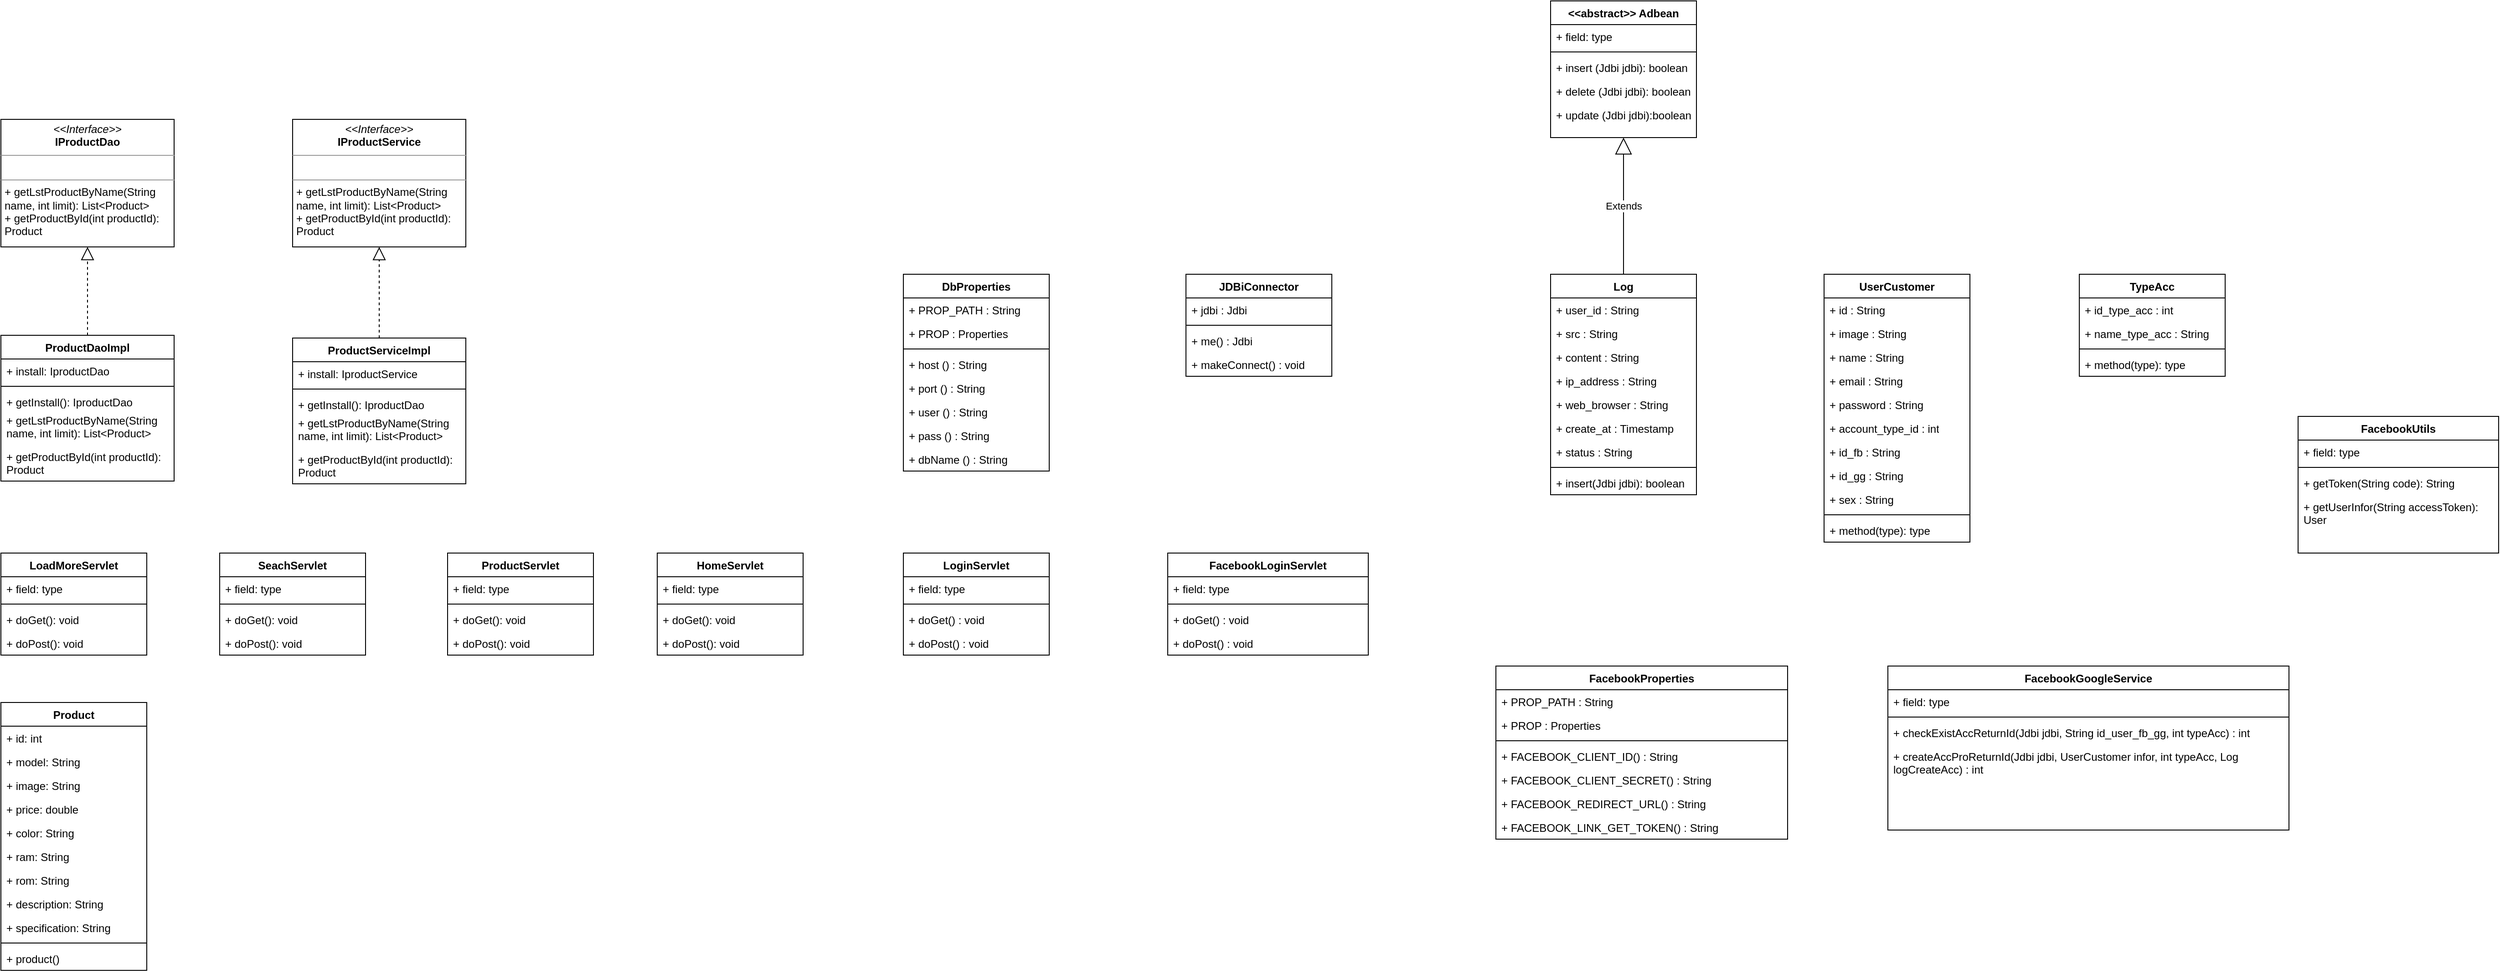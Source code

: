 <mxfile version="21.2.3" type="google">
  <diagram name="Class Diagram" id="hwH6JZRO70vhgYAuuCqY">
    <mxGraphModel grid="1" page="1" gridSize="10" guides="1" tooltips="1" connect="1" arrows="1" fold="1" pageScale="1" pageWidth="1169" pageHeight="1654" math="0" shadow="0">
      <root>
        <mxCell id="0" />
        <mxCell id="1" parent="0" />
        <mxCell id="odYZh5K9KS2qPlNfruyb-5" value="FacebookLoginServlet" style="swimlane;fontStyle=1;align=center;verticalAlign=top;childLayout=stackLayout;horizontal=1;startSize=26;horizontalStack=0;resizeParent=1;resizeParentMax=0;resizeLast=0;collapsible=1;marginBottom=0;whiteSpace=wrap;html=1;" vertex="1" parent="1">
          <mxGeometry x="-520" y="-684" width="220" height="112" as="geometry" />
        </mxCell>
        <mxCell id="odYZh5K9KS2qPlNfruyb-6" value="+ field: type" style="text;strokeColor=none;fillColor=none;align=left;verticalAlign=top;spacingLeft=4;spacingRight=4;overflow=hidden;rotatable=0;points=[[0,0.5],[1,0.5]];portConstraint=eastwest;whiteSpace=wrap;html=1;" vertex="1" parent="odYZh5K9KS2qPlNfruyb-5">
          <mxGeometry y="26" width="220" height="26" as="geometry" />
        </mxCell>
        <mxCell id="odYZh5K9KS2qPlNfruyb-7" value="" style="line;strokeWidth=1;fillColor=none;align=left;verticalAlign=middle;spacingTop=-1;spacingLeft=3;spacingRight=3;rotatable=0;labelPosition=right;points=[];portConstraint=eastwest;strokeColor=inherit;" vertex="1" parent="odYZh5K9KS2qPlNfruyb-5">
          <mxGeometry y="52" width="220" height="8" as="geometry" />
        </mxCell>
        <mxCell id="odYZh5K9KS2qPlNfruyb-8" value="+ doGet() : void" style="text;strokeColor=none;fillColor=none;align=left;verticalAlign=top;spacingLeft=4;spacingRight=4;overflow=hidden;rotatable=0;points=[[0,0.5],[1,0.5]];portConstraint=eastwest;whiteSpace=wrap;html=1;" vertex="1" parent="odYZh5K9KS2qPlNfruyb-5">
          <mxGeometry y="60" width="220" height="26" as="geometry" />
        </mxCell>
        <mxCell id="Phlflb-rumnO52VH1YWG-9" value="+ doPost() : void" style="text;strokeColor=none;fillColor=none;align=left;verticalAlign=top;spacingLeft=4;spacingRight=4;overflow=hidden;rotatable=0;points=[[0,0.5],[1,0.5]];portConstraint=eastwest;whiteSpace=wrap;html=1;" vertex="1" parent="odYZh5K9KS2qPlNfruyb-5">
          <mxGeometry y="86" width="220" height="26" as="geometry" />
        </mxCell>
        <mxCell id="odYZh5K9KS2qPlNfruyb-9" value="HomeServlet" style="swimlane;fontStyle=1;align=center;verticalAlign=top;childLayout=stackLayout;horizontal=1;startSize=26;horizontalStack=0;resizeParent=1;resizeParentMax=0;resizeLast=0;collapsible=1;marginBottom=0;whiteSpace=wrap;html=1;" vertex="1" parent="1">
          <mxGeometry x="-1080" y="-684" width="160" height="112" as="geometry" />
        </mxCell>
        <mxCell id="odYZh5K9KS2qPlNfruyb-10" value="+ field: type" style="text;strokeColor=none;fillColor=none;align=left;verticalAlign=top;spacingLeft=4;spacingRight=4;overflow=hidden;rotatable=0;points=[[0,0.5],[1,0.5]];portConstraint=eastwest;whiteSpace=wrap;html=1;" vertex="1" parent="odYZh5K9KS2qPlNfruyb-9">
          <mxGeometry y="26" width="160" height="26" as="geometry" />
        </mxCell>
        <mxCell id="odYZh5K9KS2qPlNfruyb-11" value="" style="line;strokeWidth=1;fillColor=none;align=left;verticalAlign=middle;spacingTop=-1;spacingLeft=3;spacingRight=3;rotatable=0;labelPosition=right;points=[];portConstraint=eastwest;strokeColor=inherit;" vertex="1" parent="odYZh5K9KS2qPlNfruyb-9">
          <mxGeometry y="52" width="160" height="8" as="geometry" />
        </mxCell>
        <mxCell id="odYZh5K9KS2qPlNfruyb-12" value="+ doGet(): void" style="text;strokeColor=none;fillColor=none;align=left;verticalAlign=top;spacingLeft=4;spacingRight=4;overflow=hidden;rotatable=0;points=[[0,0.5],[1,0.5]];portConstraint=eastwest;whiteSpace=wrap;html=1;" vertex="1" parent="odYZh5K9KS2qPlNfruyb-9">
          <mxGeometry y="60" width="160" height="26" as="geometry" />
        </mxCell>
        <mxCell id="Phlflb-rumnO52VH1YWG-7" value="+ doPost(): void" style="text;strokeColor=none;fillColor=none;align=left;verticalAlign=top;spacingLeft=4;spacingRight=4;overflow=hidden;rotatable=0;points=[[0,0.5],[1,0.5]];portConstraint=eastwest;whiteSpace=wrap;html=1;" vertex="1" parent="odYZh5K9KS2qPlNfruyb-9">
          <mxGeometry y="86" width="160" height="26" as="geometry" />
        </mxCell>
        <mxCell id="odYZh5K9KS2qPlNfruyb-13" value="LoginServlet" style="swimlane;fontStyle=1;align=center;verticalAlign=top;childLayout=stackLayout;horizontal=1;startSize=26;horizontalStack=0;resizeParent=1;resizeParentMax=0;resizeLast=0;collapsible=1;marginBottom=0;whiteSpace=wrap;html=1;" vertex="1" parent="1">
          <mxGeometry x="-810" y="-684" width="160" height="112" as="geometry" />
        </mxCell>
        <mxCell id="odYZh5K9KS2qPlNfruyb-14" value="+ field: type" style="text;strokeColor=none;fillColor=none;align=left;verticalAlign=top;spacingLeft=4;spacingRight=4;overflow=hidden;rotatable=0;points=[[0,0.5],[1,0.5]];portConstraint=eastwest;whiteSpace=wrap;html=1;" vertex="1" parent="odYZh5K9KS2qPlNfruyb-13">
          <mxGeometry y="26" width="160" height="26" as="geometry" />
        </mxCell>
        <mxCell id="odYZh5K9KS2qPlNfruyb-15" value="" style="line;strokeWidth=1;fillColor=none;align=left;verticalAlign=middle;spacingTop=-1;spacingLeft=3;spacingRight=3;rotatable=0;labelPosition=right;points=[];portConstraint=eastwest;strokeColor=inherit;" vertex="1" parent="odYZh5K9KS2qPlNfruyb-13">
          <mxGeometry y="52" width="160" height="8" as="geometry" />
        </mxCell>
        <mxCell id="odYZh5K9KS2qPlNfruyb-16" value="+ doGet() : void" style="text;strokeColor=none;fillColor=none;align=left;verticalAlign=top;spacingLeft=4;spacingRight=4;overflow=hidden;rotatable=0;points=[[0,0.5],[1,0.5]];portConstraint=eastwest;whiteSpace=wrap;html=1;" vertex="1" parent="odYZh5K9KS2qPlNfruyb-13">
          <mxGeometry y="60" width="160" height="26" as="geometry" />
        </mxCell>
        <mxCell id="Phlflb-rumnO52VH1YWG-8" value="+ doPost() : void" style="text;strokeColor=none;fillColor=none;align=left;verticalAlign=top;spacingLeft=4;spacingRight=4;overflow=hidden;rotatable=0;points=[[0,0.5],[1,0.5]];portConstraint=eastwest;whiteSpace=wrap;html=1;" vertex="1" parent="odYZh5K9KS2qPlNfruyb-13">
          <mxGeometry y="86" width="160" height="26" as="geometry" />
        </mxCell>
        <mxCell id="odYZh5K9KS2qPlNfruyb-17" value="DbProperties" style="swimlane;fontStyle=1;align=center;verticalAlign=top;childLayout=stackLayout;horizontal=1;startSize=26;horizontalStack=0;resizeParent=1;resizeParentMax=0;resizeLast=0;collapsible=1;marginBottom=0;whiteSpace=wrap;html=1;" vertex="1" parent="1">
          <mxGeometry x="-810" y="-990" width="160" height="216" as="geometry" />
        </mxCell>
        <mxCell id="odYZh5K9KS2qPlNfruyb-18" value="+ PROP_PATH : String" style="text;strokeColor=none;fillColor=none;align=left;verticalAlign=top;spacingLeft=4;spacingRight=4;overflow=hidden;rotatable=0;points=[[0,0.5],[1,0.5]];portConstraint=eastwest;whiteSpace=wrap;html=1;" vertex="1" parent="odYZh5K9KS2qPlNfruyb-17">
          <mxGeometry y="26" width="160" height="26" as="geometry" />
        </mxCell>
        <mxCell id="Phlflb-rumnO52VH1YWG-2" value="+ PROP : Properties" style="text;strokeColor=none;fillColor=none;align=left;verticalAlign=top;spacingLeft=4;spacingRight=4;overflow=hidden;rotatable=0;points=[[0,0.5],[1,0.5]];portConstraint=eastwest;whiteSpace=wrap;html=1;" vertex="1" parent="odYZh5K9KS2qPlNfruyb-17">
          <mxGeometry y="52" width="160" height="26" as="geometry" />
        </mxCell>
        <mxCell id="odYZh5K9KS2qPlNfruyb-19" value="" style="line;strokeWidth=1;fillColor=none;align=left;verticalAlign=middle;spacingTop=-1;spacingLeft=3;spacingRight=3;rotatable=0;labelPosition=right;points=[];portConstraint=eastwest;strokeColor=inherit;" vertex="1" parent="odYZh5K9KS2qPlNfruyb-17">
          <mxGeometry y="78" width="160" height="8" as="geometry" />
        </mxCell>
        <mxCell id="odYZh5K9KS2qPlNfruyb-20" value="+ host () : String" style="text;strokeColor=none;fillColor=none;align=left;verticalAlign=top;spacingLeft=4;spacingRight=4;overflow=hidden;rotatable=0;points=[[0,0.5],[1,0.5]];portConstraint=eastwest;whiteSpace=wrap;html=1;" vertex="1" parent="odYZh5K9KS2qPlNfruyb-17">
          <mxGeometry y="86" width="160" height="26" as="geometry" />
        </mxCell>
        <mxCell id="Phlflb-rumnO52VH1YWG-3" value="+ port () : String" style="text;strokeColor=none;fillColor=none;align=left;verticalAlign=top;spacingLeft=4;spacingRight=4;overflow=hidden;rotatable=0;points=[[0,0.5],[1,0.5]];portConstraint=eastwest;whiteSpace=wrap;html=1;" vertex="1" parent="odYZh5K9KS2qPlNfruyb-17">
          <mxGeometry y="112" width="160" height="26" as="geometry" />
        </mxCell>
        <mxCell id="Phlflb-rumnO52VH1YWG-4" value="+ user () : String" style="text;strokeColor=none;fillColor=none;align=left;verticalAlign=top;spacingLeft=4;spacingRight=4;overflow=hidden;rotatable=0;points=[[0,0.5],[1,0.5]];portConstraint=eastwest;whiteSpace=wrap;html=1;" vertex="1" parent="odYZh5K9KS2qPlNfruyb-17">
          <mxGeometry y="138" width="160" height="26" as="geometry" />
        </mxCell>
        <mxCell id="Phlflb-rumnO52VH1YWG-5" value="+ pass () : String" style="text;strokeColor=none;fillColor=none;align=left;verticalAlign=top;spacingLeft=4;spacingRight=4;overflow=hidden;rotatable=0;points=[[0,0.5],[1,0.5]];portConstraint=eastwest;whiteSpace=wrap;html=1;" vertex="1" parent="odYZh5K9KS2qPlNfruyb-17">
          <mxGeometry y="164" width="160" height="26" as="geometry" />
        </mxCell>
        <mxCell id="Phlflb-rumnO52VH1YWG-6" value="+ dbName () : String" style="text;strokeColor=none;fillColor=none;align=left;verticalAlign=top;spacingLeft=4;spacingRight=4;overflow=hidden;rotatable=0;points=[[0,0.5],[1,0.5]];portConstraint=eastwest;whiteSpace=wrap;html=1;" vertex="1" parent="odYZh5K9KS2qPlNfruyb-17">
          <mxGeometry y="190" width="160" height="26" as="geometry" />
        </mxCell>
        <mxCell id="odYZh5K9KS2qPlNfruyb-21" value="JDBiConnector" style="swimlane;fontStyle=1;align=center;verticalAlign=top;childLayout=stackLayout;horizontal=1;startSize=26;horizontalStack=0;resizeParent=1;resizeParentMax=0;resizeLast=0;collapsible=1;marginBottom=0;whiteSpace=wrap;html=1;" vertex="1" parent="1">
          <mxGeometry x="-500" y="-990" width="160" height="112" as="geometry" />
        </mxCell>
        <mxCell id="odYZh5K9KS2qPlNfruyb-22" value="+ jdbi : Jdbi" style="text;strokeColor=none;fillColor=none;align=left;verticalAlign=top;spacingLeft=4;spacingRight=4;overflow=hidden;rotatable=0;points=[[0,0.5],[1,0.5]];portConstraint=eastwest;whiteSpace=wrap;html=1;" vertex="1" parent="odYZh5K9KS2qPlNfruyb-21">
          <mxGeometry y="26" width="160" height="26" as="geometry" />
        </mxCell>
        <mxCell id="odYZh5K9KS2qPlNfruyb-23" value="" style="line;strokeWidth=1;fillColor=none;align=left;verticalAlign=middle;spacingTop=-1;spacingLeft=3;spacingRight=3;rotatable=0;labelPosition=right;points=[];portConstraint=eastwest;strokeColor=inherit;" vertex="1" parent="odYZh5K9KS2qPlNfruyb-21">
          <mxGeometry y="52" width="160" height="8" as="geometry" />
        </mxCell>
        <mxCell id="odYZh5K9KS2qPlNfruyb-24" value="+ me() : Jdbi" style="text;strokeColor=none;fillColor=none;align=left;verticalAlign=top;spacingLeft=4;spacingRight=4;overflow=hidden;rotatable=0;points=[[0,0.5],[1,0.5]];portConstraint=eastwest;whiteSpace=wrap;html=1;" vertex="1" parent="odYZh5K9KS2qPlNfruyb-21">
          <mxGeometry y="60" width="160" height="26" as="geometry" />
        </mxCell>
        <mxCell id="Phlflb-rumnO52VH1YWG-1" value="+ makeConnect() : void" style="text;strokeColor=none;fillColor=none;align=left;verticalAlign=top;spacingLeft=4;spacingRight=4;overflow=hidden;rotatable=0;points=[[0,0.5],[1,0.5]];portConstraint=eastwest;whiteSpace=wrap;html=1;" vertex="1" parent="odYZh5K9KS2qPlNfruyb-21">
          <mxGeometry y="86" width="160" height="26" as="geometry" />
        </mxCell>
        <mxCell id="odYZh5K9KS2qPlNfruyb-25" value="&amp;lt;&amp;lt;abstract&amp;gt;&amp;gt; Adbean" style="swimlane;fontStyle=1;align=center;verticalAlign=top;childLayout=stackLayout;horizontal=1;startSize=26;horizontalStack=0;resizeParent=1;resizeParentMax=0;resizeLast=0;collapsible=1;marginBottom=0;whiteSpace=wrap;html=1;" vertex="1" parent="1">
          <mxGeometry x="-100" y="-1290" width="160" height="150" as="geometry" />
        </mxCell>
        <mxCell id="odYZh5K9KS2qPlNfruyb-26" value="+ field: type" style="text;strokeColor=none;fillColor=none;align=left;verticalAlign=top;spacingLeft=4;spacingRight=4;overflow=hidden;rotatable=0;points=[[0,0.5],[1,0.5]];portConstraint=eastwest;whiteSpace=wrap;html=1;" vertex="1" parent="odYZh5K9KS2qPlNfruyb-25">
          <mxGeometry y="26" width="160" height="26" as="geometry" />
        </mxCell>
        <mxCell id="odYZh5K9KS2qPlNfruyb-27" value="" style="line;strokeWidth=1;fillColor=none;align=left;verticalAlign=middle;spacingTop=-1;spacingLeft=3;spacingRight=3;rotatable=0;labelPosition=right;points=[];portConstraint=eastwest;strokeColor=inherit;" vertex="1" parent="odYZh5K9KS2qPlNfruyb-25">
          <mxGeometry y="52" width="160" height="8" as="geometry" />
        </mxCell>
        <mxCell id="odYZh5K9KS2qPlNfruyb-28" value="+ insert (Jdbi jdbi): boolean" style="text;strokeColor=none;fillColor=none;align=left;verticalAlign=top;spacingLeft=4;spacingRight=4;overflow=hidden;rotatable=0;points=[[0,0.5],[1,0.5]];portConstraint=eastwest;whiteSpace=wrap;html=1;" vertex="1" parent="odYZh5K9KS2qPlNfruyb-25">
          <mxGeometry y="60" width="160" height="26" as="geometry" />
        </mxCell>
        <mxCell id="Phlflb-rumnO52VH1YWG-16" value="+ delete (Jdbi jdbi): boolean" style="text;strokeColor=none;fillColor=none;align=left;verticalAlign=top;spacingLeft=4;spacingRight=4;overflow=hidden;rotatable=0;points=[[0,0.5],[1,0.5]];portConstraint=eastwest;whiteSpace=wrap;html=1;" vertex="1" parent="odYZh5K9KS2qPlNfruyb-25">
          <mxGeometry y="86" width="160" height="26" as="geometry" />
        </mxCell>
        <mxCell id="Phlflb-rumnO52VH1YWG-17" value="+ update (Jdbi jdbi):boolean" style="text;strokeColor=none;fillColor=none;align=left;verticalAlign=top;spacingLeft=4;spacingRight=4;overflow=hidden;rotatable=0;points=[[0,0.5],[1,0.5]];portConstraint=eastwest;whiteSpace=wrap;html=1;" vertex="1" parent="odYZh5K9KS2qPlNfruyb-25">
          <mxGeometry y="112" width="160" height="38" as="geometry" />
        </mxCell>
        <mxCell id="odYZh5K9KS2qPlNfruyb-29" value="Log" style="swimlane;fontStyle=1;align=center;verticalAlign=top;childLayout=stackLayout;horizontal=1;startSize=26;horizontalStack=0;resizeParent=1;resizeParentMax=0;resizeLast=0;collapsible=1;marginBottom=0;whiteSpace=wrap;html=1;" vertex="1" parent="1">
          <mxGeometry x="-100" y="-990" width="160" height="242" as="geometry" />
        </mxCell>
        <mxCell id="odYZh5K9KS2qPlNfruyb-30" value="+ user_id : String" style="text;strokeColor=none;fillColor=none;align=left;verticalAlign=top;spacingLeft=4;spacingRight=4;overflow=hidden;rotatable=0;points=[[0,0.5],[1,0.5]];portConstraint=eastwest;whiteSpace=wrap;html=1;" vertex="1" parent="odYZh5K9KS2qPlNfruyb-29">
          <mxGeometry y="26" width="160" height="26" as="geometry" />
        </mxCell>
        <mxCell id="Phlflb-rumnO52VH1YWG-10" value="+ src : String" style="text;strokeColor=none;fillColor=none;align=left;verticalAlign=top;spacingLeft=4;spacingRight=4;overflow=hidden;rotatable=0;points=[[0,0.5],[1,0.5]];portConstraint=eastwest;whiteSpace=wrap;html=1;" vertex="1" parent="odYZh5K9KS2qPlNfruyb-29">
          <mxGeometry y="52" width="160" height="26" as="geometry" />
        </mxCell>
        <mxCell id="Phlflb-rumnO52VH1YWG-11" value="+ content : String" style="text;strokeColor=none;fillColor=none;align=left;verticalAlign=top;spacingLeft=4;spacingRight=4;overflow=hidden;rotatable=0;points=[[0,0.5],[1,0.5]];portConstraint=eastwest;whiteSpace=wrap;html=1;" vertex="1" parent="odYZh5K9KS2qPlNfruyb-29">
          <mxGeometry y="78" width="160" height="26" as="geometry" />
        </mxCell>
        <mxCell id="Phlflb-rumnO52VH1YWG-12" value="+ ip_address : String" style="text;strokeColor=none;fillColor=none;align=left;verticalAlign=top;spacingLeft=4;spacingRight=4;overflow=hidden;rotatable=0;points=[[0,0.5],[1,0.5]];portConstraint=eastwest;whiteSpace=wrap;html=1;" vertex="1" parent="odYZh5K9KS2qPlNfruyb-29">
          <mxGeometry y="104" width="160" height="26" as="geometry" />
        </mxCell>
        <mxCell id="Phlflb-rumnO52VH1YWG-13" value="+ web_browser : String" style="text;strokeColor=none;fillColor=none;align=left;verticalAlign=top;spacingLeft=4;spacingRight=4;overflow=hidden;rotatable=0;points=[[0,0.5],[1,0.5]];portConstraint=eastwest;whiteSpace=wrap;html=1;" vertex="1" parent="odYZh5K9KS2qPlNfruyb-29">
          <mxGeometry y="130" width="160" height="26" as="geometry" />
        </mxCell>
        <mxCell id="Phlflb-rumnO52VH1YWG-14" value="+ create_at : Timestamp" style="text;strokeColor=none;fillColor=none;align=left;verticalAlign=top;spacingLeft=4;spacingRight=4;overflow=hidden;rotatable=0;points=[[0,0.5],[1,0.5]];portConstraint=eastwest;whiteSpace=wrap;html=1;" vertex="1" parent="odYZh5K9KS2qPlNfruyb-29">
          <mxGeometry y="156" width="160" height="26" as="geometry" />
        </mxCell>
        <mxCell id="Phlflb-rumnO52VH1YWG-15" value="+ status : String" style="text;strokeColor=none;fillColor=none;align=left;verticalAlign=top;spacingLeft=4;spacingRight=4;overflow=hidden;rotatable=0;points=[[0,0.5],[1,0.5]];portConstraint=eastwest;whiteSpace=wrap;html=1;" vertex="1" parent="odYZh5K9KS2qPlNfruyb-29">
          <mxGeometry y="182" width="160" height="26" as="geometry" />
        </mxCell>
        <mxCell id="odYZh5K9KS2qPlNfruyb-31" value="" style="line;strokeWidth=1;fillColor=none;align=left;verticalAlign=middle;spacingTop=-1;spacingLeft=3;spacingRight=3;rotatable=0;labelPosition=right;points=[];portConstraint=eastwest;strokeColor=inherit;" vertex="1" parent="odYZh5K9KS2qPlNfruyb-29">
          <mxGeometry y="208" width="160" height="8" as="geometry" />
        </mxCell>
        <mxCell id="odYZh5K9KS2qPlNfruyb-32" value="+ insert(Jdbi jdbi): boolean" style="text;strokeColor=none;fillColor=none;align=left;verticalAlign=top;spacingLeft=4;spacingRight=4;overflow=hidden;rotatable=0;points=[[0,0.5],[1,0.5]];portConstraint=eastwest;whiteSpace=wrap;html=1;" vertex="1" parent="odYZh5K9KS2qPlNfruyb-29">
          <mxGeometry y="216" width="160" height="26" as="geometry" />
        </mxCell>
        <mxCell id="odYZh5K9KS2qPlNfruyb-37" value="TypeAcc" style="swimlane;fontStyle=1;align=center;verticalAlign=top;childLayout=stackLayout;horizontal=1;startSize=26;horizontalStack=0;resizeParent=1;resizeParentMax=0;resizeLast=0;collapsible=1;marginBottom=0;whiteSpace=wrap;html=1;" vertex="1" parent="1">
          <mxGeometry x="480" y="-990" width="160" height="112" as="geometry" />
        </mxCell>
        <mxCell id="odYZh5K9KS2qPlNfruyb-38" value="+ id_type_acc : int" style="text;strokeColor=none;fillColor=none;align=left;verticalAlign=top;spacingLeft=4;spacingRight=4;overflow=hidden;rotatable=0;points=[[0,0.5],[1,0.5]];portConstraint=eastwest;whiteSpace=wrap;html=1;" vertex="1" parent="odYZh5K9KS2qPlNfruyb-37">
          <mxGeometry y="26" width="160" height="26" as="geometry" />
        </mxCell>
        <mxCell id="Phlflb-rumnO52VH1YWG-18" value="+ name_type_acc : String" style="text;strokeColor=none;fillColor=none;align=left;verticalAlign=top;spacingLeft=4;spacingRight=4;overflow=hidden;rotatable=0;points=[[0,0.5],[1,0.5]];portConstraint=eastwest;whiteSpace=wrap;html=1;" vertex="1" parent="odYZh5K9KS2qPlNfruyb-37">
          <mxGeometry y="52" width="160" height="26" as="geometry" />
        </mxCell>
        <mxCell id="odYZh5K9KS2qPlNfruyb-39" value="" style="line;strokeWidth=1;fillColor=none;align=left;verticalAlign=middle;spacingTop=-1;spacingLeft=3;spacingRight=3;rotatable=0;labelPosition=right;points=[];portConstraint=eastwest;strokeColor=inherit;" vertex="1" parent="odYZh5K9KS2qPlNfruyb-37">
          <mxGeometry y="78" width="160" height="8" as="geometry" />
        </mxCell>
        <mxCell id="odYZh5K9KS2qPlNfruyb-40" value="+ method(type): type" style="text;strokeColor=none;fillColor=none;align=left;verticalAlign=top;spacingLeft=4;spacingRight=4;overflow=hidden;rotatable=0;points=[[0,0.5],[1,0.5]];portConstraint=eastwest;whiteSpace=wrap;html=1;" vertex="1" parent="odYZh5K9KS2qPlNfruyb-37">
          <mxGeometry y="86" width="160" height="26" as="geometry" />
        </mxCell>
        <mxCell id="odYZh5K9KS2qPlNfruyb-41" value="UserCustomer" style="swimlane;fontStyle=1;align=center;verticalAlign=top;childLayout=stackLayout;horizontal=1;startSize=26;horizontalStack=0;resizeParent=1;resizeParentMax=0;resizeLast=0;collapsible=1;marginBottom=0;whiteSpace=wrap;html=1;" vertex="1" parent="1">
          <mxGeometry x="200" y="-990" width="160" height="294" as="geometry" />
        </mxCell>
        <mxCell id="odYZh5K9KS2qPlNfruyb-42" value="+ id : String" style="text;strokeColor=none;fillColor=none;align=left;verticalAlign=top;spacingLeft=4;spacingRight=4;overflow=hidden;rotatable=0;points=[[0,0.5],[1,0.5]];portConstraint=eastwest;whiteSpace=wrap;html=1;" vertex="1" parent="odYZh5K9KS2qPlNfruyb-41">
          <mxGeometry y="26" width="160" height="26" as="geometry" />
        </mxCell>
        <mxCell id="Phlflb-rumnO52VH1YWG-19" value="+ image : String" style="text;strokeColor=none;fillColor=none;align=left;verticalAlign=top;spacingLeft=4;spacingRight=4;overflow=hidden;rotatable=0;points=[[0,0.5],[1,0.5]];portConstraint=eastwest;whiteSpace=wrap;html=1;" vertex="1" parent="odYZh5K9KS2qPlNfruyb-41">
          <mxGeometry y="52" width="160" height="26" as="geometry" />
        </mxCell>
        <mxCell id="Phlflb-rumnO52VH1YWG-20" value="+ name : String" style="text;strokeColor=none;fillColor=none;align=left;verticalAlign=top;spacingLeft=4;spacingRight=4;overflow=hidden;rotatable=0;points=[[0,0.5],[1,0.5]];portConstraint=eastwest;whiteSpace=wrap;html=1;" vertex="1" parent="odYZh5K9KS2qPlNfruyb-41">
          <mxGeometry y="78" width="160" height="26" as="geometry" />
        </mxCell>
        <mxCell id="Phlflb-rumnO52VH1YWG-21" value="+ email : String" style="text;strokeColor=none;fillColor=none;align=left;verticalAlign=top;spacingLeft=4;spacingRight=4;overflow=hidden;rotatable=0;points=[[0,0.5],[1,0.5]];portConstraint=eastwest;whiteSpace=wrap;html=1;" vertex="1" parent="odYZh5K9KS2qPlNfruyb-41">
          <mxGeometry y="104" width="160" height="26" as="geometry" />
        </mxCell>
        <mxCell id="Phlflb-rumnO52VH1YWG-22" value="+ password : String" style="text;strokeColor=none;fillColor=none;align=left;verticalAlign=top;spacingLeft=4;spacingRight=4;overflow=hidden;rotatable=0;points=[[0,0.5],[1,0.5]];portConstraint=eastwest;whiteSpace=wrap;html=1;" vertex="1" parent="odYZh5K9KS2qPlNfruyb-41">
          <mxGeometry y="130" width="160" height="26" as="geometry" />
        </mxCell>
        <mxCell id="Phlflb-rumnO52VH1YWG-23" value="+ account_type_id : int" style="text;strokeColor=none;fillColor=none;align=left;verticalAlign=top;spacingLeft=4;spacingRight=4;overflow=hidden;rotatable=0;points=[[0,0.5],[1,0.5]];portConstraint=eastwest;whiteSpace=wrap;html=1;" vertex="1" parent="odYZh5K9KS2qPlNfruyb-41">
          <mxGeometry y="156" width="160" height="26" as="geometry" />
        </mxCell>
        <mxCell id="Phlflb-rumnO52VH1YWG-24" value="+ id_fb : String" style="text;strokeColor=none;fillColor=none;align=left;verticalAlign=top;spacingLeft=4;spacingRight=4;overflow=hidden;rotatable=0;points=[[0,0.5],[1,0.5]];portConstraint=eastwest;whiteSpace=wrap;html=1;" vertex="1" parent="odYZh5K9KS2qPlNfruyb-41">
          <mxGeometry y="182" width="160" height="26" as="geometry" />
        </mxCell>
        <mxCell id="Phlflb-rumnO52VH1YWG-25" value="+ id_gg : String" style="text;strokeColor=none;fillColor=none;align=left;verticalAlign=top;spacingLeft=4;spacingRight=4;overflow=hidden;rotatable=0;points=[[0,0.5],[1,0.5]];portConstraint=eastwest;whiteSpace=wrap;html=1;" vertex="1" parent="odYZh5K9KS2qPlNfruyb-41">
          <mxGeometry y="208" width="160" height="26" as="geometry" />
        </mxCell>
        <mxCell id="Phlflb-rumnO52VH1YWG-26" value="+ sex : String" style="text;strokeColor=none;fillColor=none;align=left;verticalAlign=top;spacingLeft=4;spacingRight=4;overflow=hidden;rotatable=0;points=[[0,0.5],[1,0.5]];portConstraint=eastwest;whiteSpace=wrap;html=1;" vertex="1" parent="odYZh5K9KS2qPlNfruyb-41">
          <mxGeometry y="234" width="160" height="26" as="geometry" />
        </mxCell>
        <mxCell id="odYZh5K9KS2qPlNfruyb-43" value="" style="line;strokeWidth=1;fillColor=none;align=left;verticalAlign=middle;spacingTop=-1;spacingLeft=3;spacingRight=3;rotatable=0;labelPosition=right;points=[];portConstraint=eastwest;strokeColor=inherit;" vertex="1" parent="odYZh5K9KS2qPlNfruyb-41">
          <mxGeometry y="260" width="160" height="8" as="geometry" />
        </mxCell>
        <mxCell id="odYZh5K9KS2qPlNfruyb-44" value="+ method(type): type" style="text;strokeColor=none;fillColor=none;align=left;verticalAlign=top;spacingLeft=4;spacingRight=4;overflow=hidden;rotatable=0;points=[[0,0.5],[1,0.5]];portConstraint=eastwest;whiteSpace=wrap;html=1;" vertex="1" parent="odYZh5K9KS2qPlNfruyb-41">
          <mxGeometry y="268" width="160" height="26" as="geometry" />
        </mxCell>
        <mxCell id="odYZh5K9KS2qPlNfruyb-45" value="FacebookProperties" style="swimlane;fontStyle=1;align=center;verticalAlign=top;childLayout=stackLayout;horizontal=1;startSize=26;horizontalStack=0;resizeParent=1;resizeParentMax=0;resizeLast=0;collapsible=1;marginBottom=0;whiteSpace=wrap;html=1;" vertex="1" parent="1">
          <mxGeometry x="-160" y="-560" width="320" height="190" as="geometry" />
        </mxCell>
        <mxCell id="odYZh5K9KS2qPlNfruyb-46" value="+ PROP_PATH : String" style="text;strokeColor=none;fillColor=none;align=left;verticalAlign=top;spacingLeft=4;spacingRight=4;overflow=hidden;rotatable=0;points=[[0,0.5],[1,0.5]];portConstraint=eastwest;whiteSpace=wrap;html=1;" vertex="1" parent="odYZh5K9KS2qPlNfruyb-45">
          <mxGeometry y="26" width="320" height="26" as="geometry" />
        </mxCell>
        <mxCell id="Phlflb-rumnO52VH1YWG-28" value="+ PROP : Properties" style="text;strokeColor=none;fillColor=none;align=left;verticalAlign=top;spacingLeft=4;spacingRight=4;overflow=hidden;rotatable=0;points=[[0,0.5],[1,0.5]];portConstraint=eastwest;whiteSpace=wrap;html=1;" vertex="1" parent="odYZh5K9KS2qPlNfruyb-45">
          <mxGeometry y="52" width="320" height="26" as="geometry" />
        </mxCell>
        <mxCell id="odYZh5K9KS2qPlNfruyb-47" value="" style="line;strokeWidth=1;fillColor=none;align=left;verticalAlign=middle;spacingTop=-1;spacingLeft=3;spacingRight=3;rotatable=0;labelPosition=right;points=[];portConstraint=eastwest;strokeColor=inherit;" vertex="1" parent="odYZh5K9KS2qPlNfruyb-45">
          <mxGeometry y="78" width="320" height="8" as="geometry" />
        </mxCell>
        <mxCell id="odYZh5K9KS2qPlNfruyb-48" value="+ FACEBOOK_CLIENT_ID() : String" style="text;strokeColor=none;fillColor=none;align=left;verticalAlign=top;spacingLeft=4;spacingRight=4;overflow=hidden;rotatable=0;points=[[0,0.5],[1,0.5]];portConstraint=eastwest;whiteSpace=wrap;html=1;" vertex="1" parent="odYZh5K9KS2qPlNfruyb-45">
          <mxGeometry y="86" width="320" height="26" as="geometry" />
        </mxCell>
        <mxCell id="Phlflb-rumnO52VH1YWG-29" value="+ FACEBOOK_CLIENT_SECRET() : String" style="text;strokeColor=none;fillColor=none;align=left;verticalAlign=top;spacingLeft=4;spacingRight=4;overflow=hidden;rotatable=0;points=[[0,0.5],[1,0.5]];portConstraint=eastwest;whiteSpace=wrap;html=1;" vertex="1" parent="odYZh5K9KS2qPlNfruyb-45">
          <mxGeometry y="112" width="320" height="26" as="geometry" />
        </mxCell>
        <mxCell id="Phlflb-rumnO52VH1YWG-30" value="+ FACEBOOK_REDIRECT_URL() : String" style="text;strokeColor=none;fillColor=none;align=left;verticalAlign=top;spacingLeft=4;spacingRight=4;overflow=hidden;rotatable=0;points=[[0,0.5],[1,0.5]];portConstraint=eastwest;whiteSpace=wrap;html=1;" vertex="1" parent="odYZh5K9KS2qPlNfruyb-45">
          <mxGeometry y="138" width="320" height="26" as="geometry" />
        </mxCell>
        <mxCell id="Phlflb-rumnO52VH1YWG-31" value="+ FACEBOOK_LINK_GET_TOKEN() : String" style="text;strokeColor=none;fillColor=none;align=left;verticalAlign=top;spacingLeft=4;spacingRight=4;overflow=hidden;rotatable=0;points=[[0,0.5],[1,0.5]];portConstraint=eastwest;whiteSpace=wrap;html=1;" vertex="1" parent="odYZh5K9KS2qPlNfruyb-45">
          <mxGeometry y="164" width="320" height="26" as="geometry" />
        </mxCell>
        <mxCell id="odYZh5K9KS2qPlNfruyb-49" value="FacebookGoogleService" style="swimlane;fontStyle=1;align=center;verticalAlign=top;childLayout=stackLayout;horizontal=1;startSize=26;horizontalStack=0;resizeParent=1;resizeParentMax=0;resizeLast=0;collapsible=1;marginBottom=0;whiteSpace=wrap;html=1;" vertex="1" parent="1">
          <mxGeometry x="270" y="-560" width="440" height="180" as="geometry" />
        </mxCell>
        <mxCell id="odYZh5K9KS2qPlNfruyb-50" value="+ field: type" style="text;strokeColor=none;fillColor=none;align=left;verticalAlign=top;spacingLeft=4;spacingRight=4;overflow=hidden;rotatable=0;points=[[0,0.5],[1,0.5]];portConstraint=eastwest;whiteSpace=wrap;html=1;" vertex="1" parent="odYZh5K9KS2qPlNfruyb-49">
          <mxGeometry y="26" width="440" height="26" as="geometry" />
        </mxCell>
        <mxCell id="odYZh5K9KS2qPlNfruyb-51" value="" style="line;strokeWidth=1;fillColor=none;align=left;verticalAlign=middle;spacingTop=-1;spacingLeft=3;spacingRight=3;rotatable=0;labelPosition=right;points=[];portConstraint=eastwest;strokeColor=inherit;" vertex="1" parent="odYZh5K9KS2qPlNfruyb-49">
          <mxGeometry y="52" width="440" height="8" as="geometry" />
        </mxCell>
        <mxCell id="odYZh5K9KS2qPlNfruyb-52" value="+ checkExistAccReturnId(Jdbi jdbi, String id_user_fb_gg, int typeAcc) : int" style="text;strokeColor=none;fillColor=none;align=left;verticalAlign=top;spacingLeft=4;spacingRight=4;overflow=hidden;rotatable=0;points=[[0,0.5],[1,0.5]];portConstraint=eastwest;whiteSpace=wrap;html=1;" vertex="1" parent="odYZh5K9KS2qPlNfruyb-49">
          <mxGeometry y="60" width="440" height="26" as="geometry" />
        </mxCell>
        <mxCell id="Phlflb-rumnO52VH1YWG-32" value="+ createAccProReturnId(Jdbi jdbi, UserCustomer infor, int typeAcc, Log logCreateAcc) : int" style="text;strokeColor=none;fillColor=none;align=left;verticalAlign=top;spacingLeft=4;spacingRight=4;overflow=hidden;rotatable=0;points=[[0,0.5],[1,0.5]];portConstraint=eastwest;whiteSpace=wrap;html=1;" vertex="1" parent="odYZh5K9KS2qPlNfruyb-49">
          <mxGeometry y="86" width="440" height="94" as="geometry" />
        </mxCell>
        <mxCell id="odYZh5K9KS2qPlNfruyb-53" value="FacebookUtils" style="swimlane;fontStyle=1;align=center;verticalAlign=top;childLayout=stackLayout;horizontal=1;startSize=26;horizontalStack=0;resizeParent=1;resizeParentMax=0;resizeLast=0;collapsible=1;marginBottom=0;whiteSpace=wrap;html=1;" vertex="1" parent="1">
          <mxGeometry x="720" y="-834" width="220" height="150" as="geometry" />
        </mxCell>
        <mxCell id="odYZh5K9KS2qPlNfruyb-54" value="+ field: type" style="text;strokeColor=none;fillColor=none;align=left;verticalAlign=top;spacingLeft=4;spacingRight=4;overflow=hidden;rotatable=0;points=[[0,0.5],[1,0.5]];portConstraint=eastwest;whiteSpace=wrap;html=1;" vertex="1" parent="odYZh5K9KS2qPlNfruyb-53">
          <mxGeometry y="26" width="220" height="26" as="geometry" />
        </mxCell>
        <mxCell id="odYZh5K9KS2qPlNfruyb-55" value="" style="line;strokeWidth=1;fillColor=none;align=left;verticalAlign=middle;spacingTop=-1;spacingLeft=3;spacingRight=3;rotatable=0;labelPosition=right;points=[];portConstraint=eastwest;strokeColor=inherit;" vertex="1" parent="odYZh5K9KS2qPlNfruyb-53">
          <mxGeometry y="52" width="220" height="8" as="geometry" />
        </mxCell>
        <mxCell id="odYZh5K9KS2qPlNfruyb-56" value="+ getToken(String code): String" style="text;strokeColor=none;fillColor=none;align=left;verticalAlign=top;spacingLeft=4;spacingRight=4;overflow=hidden;rotatable=0;points=[[0,0.5],[1,0.5]];portConstraint=eastwest;whiteSpace=wrap;html=1;" vertex="1" parent="odYZh5K9KS2qPlNfruyb-53">
          <mxGeometry y="60" width="220" height="26" as="geometry" />
        </mxCell>
        <mxCell id="Phlflb-rumnO52VH1YWG-34" value="+ getUserInfor(String accessToken): User" style="text;strokeColor=none;fillColor=none;align=left;verticalAlign=top;spacingLeft=4;spacingRight=4;overflow=hidden;rotatable=0;points=[[0,0.5],[1,0.5]];portConstraint=eastwest;whiteSpace=wrap;html=1;" vertex="1" parent="odYZh5K9KS2qPlNfruyb-53">
          <mxGeometry y="86" width="220" height="64" as="geometry" />
        </mxCell>
        <mxCell id="cpUL0BJOwFG-svRNRoAy-1" value="Extends" style="endArrow=block;endSize=16;endFill=0;html=1;rounded=0;exitX=0.5;exitY=0;exitDx=0;exitDy=0;" edge="1" parent="1" source="odYZh5K9KS2qPlNfruyb-29" target="Phlflb-rumnO52VH1YWG-17">
          <mxGeometry width="160" relative="1" as="geometry">
            <mxPoint x="70" y="-910" as="sourcePoint" />
            <mxPoint x="230" y="-910" as="targetPoint" />
          </mxGeometry>
        </mxCell>
        <mxCell id="SCSlH4Zzd1hOYm7Ft9oP-1" value="ProductServlet" style="swimlane;fontStyle=1;align=center;verticalAlign=top;childLayout=stackLayout;horizontal=1;startSize=26;horizontalStack=0;resizeParent=1;resizeParentMax=0;resizeLast=0;collapsible=1;marginBottom=0;whiteSpace=wrap;html=1;" vertex="1" parent="1">
          <mxGeometry x="-1310" y="-684" width="160" height="112" as="geometry" />
        </mxCell>
        <mxCell id="SCSlH4Zzd1hOYm7Ft9oP-2" value="+ field: type" style="text;strokeColor=none;fillColor=none;align=left;verticalAlign=top;spacingLeft=4;spacingRight=4;overflow=hidden;rotatable=0;points=[[0,0.5],[1,0.5]];portConstraint=eastwest;whiteSpace=wrap;html=1;" vertex="1" parent="SCSlH4Zzd1hOYm7Ft9oP-1">
          <mxGeometry y="26" width="160" height="26" as="geometry" />
        </mxCell>
        <mxCell id="SCSlH4Zzd1hOYm7Ft9oP-3" value="" style="line;strokeWidth=1;fillColor=none;align=left;verticalAlign=middle;spacingTop=-1;spacingLeft=3;spacingRight=3;rotatable=0;labelPosition=right;points=[];portConstraint=eastwest;strokeColor=inherit;" vertex="1" parent="SCSlH4Zzd1hOYm7Ft9oP-1">
          <mxGeometry y="52" width="160" height="8" as="geometry" />
        </mxCell>
        <mxCell id="SCSlH4Zzd1hOYm7Ft9oP-4" value="+ doGet(): void" style="text;strokeColor=none;fillColor=none;align=left;verticalAlign=top;spacingLeft=4;spacingRight=4;overflow=hidden;rotatable=0;points=[[0,0.5],[1,0.5]];portConstraint=eastwest;whiteSpace=wrap;html=1;" vertex="1" parent="SCSlH4Zzd1hOYm7Ft9oP-1">
          <mxGeometry y="60" width="160" height="26" as="geometry" />
        </mxCell>
        <mxCell id="SCSlH4Zzd1hOYm7Ft9oP-5" value="+ doPost(): void" style="text;strokeColor=none;fillColor=none;align=left;verticalAlign=top;spacingLeft=4;spacingRight=4;overflow=hidden;rotatable=0;points=[[0,0.5],[1,0.5]];portConstraint=eastwest;whiteSpace=wrap;html=1;" vertex="1" parent="SCSlH4Zzd1hOYm7Ft9oP-1">
          <mxGeometry y="86" width="160" height="26" as="geometry" />
        </mxCell>
        <mxCell id="SCSlH4Zzd1hOYm7Ft9oP-6" value="SeachServlet" style="swimlane;fontStyle=1;align=center;verticalAlign=top;childLayout=stackLayout;horizontal=1;startSize=26;horizontalStack=0;resizeParent=1;resizeParentMax=0;resizeLast=0;collapsible=1;marginBottom=0;whiteSpace=wrap;html=1;" vertex="1" parent="1">
          <mxGeometry x="-1560" y="-684" width="160" height="112" as="geometry" />
        </mxCell>
        <mxCell id="SCSlH4Zzd1hOYm7Ft9oP-7" value="+ field: type" style="text;strokeColor=none;fillColor=none;align=left;verticalAlign=top;spacingLeft=4;spacingRight=4;overflow=hidden;rotatable=0;points=[[0,0.5],[1,0.5]];portConstraint=eastwest;whiteSpace=wrap;html=1;" vertex="1" parent="SCSlH4Zzd1hOYm7Ft9oP-6">
          <mxGeometry y="26" width="160" height="26" as="geometry" />
        </mxCell>
        <mxCell id="SCSlH4Zzd1hOYm7Ft9oP-8" value="" style="line;strokeWidth=1;fillColor=none;align=left;verticalAlign=middle;spacingTop=-1;spacingLeft=3;spacingRight=3;rotatable=0;labelPosition=right;points=[];portConstraint=eastwest;strokeColor=inherit;" vertex="1" parent="SCSlH4Zzd1hOYm7Ft9oP-6">
          <mxGeometry y="52" width="160" height="8" as="geometry" />
        </mxCell>
        <mxCell id="SCSlH4Zzd1hOYm7Ft9oP-9" value="+ doGet(): void" style="text;strokeColor=none;fillColor=none;align=left;verticalAlign=top;spacingLeft=4;spacingRight=4;overflow=hidden;rotatable=0;points=[[0,0.5],[1,0.5]];portConstraint=eastwest;whiteSpace=wrap;html=1;" vertex="1" parent="SCSlH4Zzd1hOYm7Ft9oP-6">
          <mxGeometry y="60" width="160" height="26" as="geometry" />
        </mxCell>
        <mxCell id="SCSlH4Zzd1hOYm7Ft9oP-10" value="+ doPost(): void" style="text;strokeColor=none;fillColor=none;align=left;verticalAlign=top;spacingLeft=4;spacingRight=4;overflow=hidden;rotatable=0;points=[[0,0.5],[1,0.5]];portConstraint=eastwest;whiteSpace=wrap;html=1;" vertex="1" parent="SCSlH4Zzd1hOYm7Ft9oP-6">
          <mxGeometry y="86" width="160" height="26" as="geometry" />
        </mxCell>
        <mxCell id="SCSlH4Zzd1hOYm7Ft9oP-11" value="LoadMoreServlet" style="swimlane;fontStyle=1;align=center;verticalAlign=top;childLayout=stackLayout;horizontal=1;startSize=26;horizontalStack=0;resizeParent=1;resizeParentMax=0;resizeLast=0;collapsible=1;marginBottom=0;whiteSpace=wrap;html=1;" vertex="1" parent="1">
          <mxGeometry x="-1800" y="-684" width="160" height="112" as="geometry" />
        </mxCell>
        <mxCell id="SCSlH4Zzd1hOYm7Ft9oP-12" value="+ field: type" style="text;strokeColor=none;fillColor=none;align=left;verticalAlign=top;spacingLeft=4;spacingRight=4;overflow=hidden;rotatable=0;points=[[0,0.5],[1,0.5]];portConstraint=eastwest;whiteSpace=wrap;html=1;" vertex="1" parent="SCSlH4Zzd1hOYm7Ft9oP-11">
          <mxGeometry y="26" width="160" height="26" as="geometry" />
        </mxCell>
        <mxCell id="SCSlH4Zzd1hOYm7Ft9oP-13" value="" style="line;strokeWidth=1;fillColor=none;align=left;verticalAlign=middle;spacingTop=-1;spacingLeft=3;spacingRight=3;rotatable=0;labelPosition=right;points=[];portConstraint=eastwest;strokeColor=inherit;" vertex="1" parent="SCSlH4Zzd1hOYm7Ft9oP-11">
          <mxGeometry y="52" width="160" height="8" as="geometry" />
        </mxCell>
        <mxCell id="SCSlH4Zzd1hOYm7Ft9oP-14" value="+ doGet(): void" style="text;strokeColor=none;fillColor=none;align=left;verticalAlign=top;spacingLeft=4;spacingRight=4;overflow=hidden;rotatable=0;points=[[0,0.5],[1,0.5]];portConstraint=eastwest;whiteSpace=wrap;html=1;" vertex="1" parent="SCSlH4Zzd1hOYm7Ft9oP-11">
          <mxGeometry y="60" width="160" height="26" as="geometry" />
        </mxCell>
        <mxCell id="SCSlH4Zzd1hOYm7Ft9oP-15" value="+ doPost(): void" style="text;strokeColor=none;fillColor=none;align=left;verticalAlign=top;spacingLeft=4;spacingRight=4;overflow=hidden;rotatable=0;points=[[0,0.5],[1,0.5]];portConstraint=eastwest;whiteSpace=wrap;html=1;" vertex="1" parent="SCSlH4Zzd1hOYm7Ft9oP-11">
          <mxGeometry y="86" width="160" height="26" as="geometry" />
        </mxCell>
        <mxCell id="SCSlH4Zzd1hOYm7Ft9oP-16" value="ProductDaoImpl" style="swimlane;fontStyle=1;align=center;verticalAlign=top;childLayout=stackLayout;horizontal=1;startSize=26;horizontalStack=0;resizeParent=1;resizeParentMax=0;resizeLast=0;collapsible=1;marginBottom=0;whiteSpace=wrap;html=1;" vertex="1" parent="1">
          <mxGeometry x="-1800" y="-923" width="190" height="160" as="geometry" />
        </mxCell>
        <mxCell id="SCSlH4Zzd1hOYm7Ft9oP-17" value="+&amp;nbsp;install&lt;span style=&quot;background-color: initial;&quot;&gt;:&amp;nbsp;&lt;/span&gt;IproductDao" style="text;strokeColor=none;fillColor=none;align=left;verticalAlign=top;spacingLeft=4;spacingRight=4;overflow=hidden;rotatable=0;points=[[0,0.5],[1,0.5]];portConstraint=eastwest;whiteSpace=wrap;html=1;" vertex="1" parent="SCSlH4Zzd1hOYm7Ft9oP-16">
          <mxGeometry y="26" width="190" height="26" as="geometry" />
        </mxCell>
        <mxCell id="SCSlH4Zzd1hOYm7Ft9oP-18" value="" style="line;strokeWidth=1;fillColor=none;align=left;verticalAlign=middle;spacingTop=-1;spacingLeft=3;spacingRight=3;rotatable=0;labelPosition=right;points=[];portConstraint=eastwest;strokeColor=inherit;" vertex="1" parent="SCSlH4Zzd1hOYm7Ft9oP-16">
          <mxGeometry y="52" width="190" height="8" as="geometry" />
        </mxCell>
        <mxCell id="SCSlH4Zzd1hOYm7Ft9oP-22" value="+ getInstall()&lt;span style=&quot;background-color: initial;&quot;&gt;: IproductDao&lt;/span&gt;" style="text;strokeColor=none;fillColor=none;align=left;verticalAlign=top;spacingLeft=4;spacingRight=4;overflow=hidden;rotatable=0;points=[[0,0.5],[1,0.5]];portConstraint=eastwest;whiteSpace=wrap;html=1;" vertex="1" parent="SCSlH4Zzd1hOYm7Ft9oP-16">
          <mxGeometry y="60" width="190" height="20" as="geometry" />
        </mxCell>
        <mxCell id="SCSlH4Zzd1hOYm7Ft9oP-19" value="+&amp;nbsp;getLstProductByName(String name, int limit): List&amp;lt;Product&amp;gt;" style="text;strokeColor=none;fillColor=none;align=left;verticalAlign=top;spacingLeft=4;spacingRight=4;overflow=hidden;rotatable=0;points=[[0,0.5],[1,0.5]];portConstraint=eastwest;whiteSpace=wrap;html=1;" vertex="1" parent="SCSlH4Zzd1hOYm7Ft9oP-16">
          <mxGeometry y="80" width="190" height="40" as="geometry" />
        </mxCell>
        <mxCell id="SCSlH4Zzd1hOYm7Ft9oP-20" value="+&amp;nbsp;getProductById(int productId): Product" style="text;strokeColor=none;fillColor=none;align=left;verticalAlign=top;spacingLeft=4;spacingRight=4;overflow=hidden;rotatable=0;points=[[0,0.5],[1,0.5]];portConstraint=eastwest;whiteSpace=wrap;html=1;" vertex="1" parent="SCSlH4Zzd1hOYm7Ft9oP-16">
          <mxGeometry y="120" width="190" height="40" as="geometry" />
        </mxCell>
        <mxCell id="SCSlH4Zzd1hOYm7Ft9oP-21" value="&lt;p style=&quot;margin:0px;margin-top:4px;text-align:center;&quot;&gt;&lt;i&gt;&amp;lt;&amp;lt;Interface&amp;gt;&amp;gt;&lt;/i&gt;&lt;br&gt;&lt;b&gt;IProductDao&lt;/b&gt;&lt;/p&gt;&lt;hr size=&quot;1&quot;&gt;&lt;p style=&quot;margin:0px;margin-left:4px;&quot;&gt;&lt;br&gt;&lt;/p&gt;&lt;hr size=&quot;1&quot;&gt;&lt;p style=&quot;margin:0px;margin-left:4px;&quot;&gt;+&amp;nbsp;getLstProductByName(String name, int limit&lt;span style=&quot;background-color: initial;&quot;&gt;): List&amp;lt;Product&amp;gt;&lt;/span&gt;&lt;/p&gt;&lt;p style=&quot;margin:0px;margin-left:4px;&quot;&gt;+&amp;nbsp;getProductById&lt;span style=&quot;background-color: initial;&quot;&gt;(int productId): Product&lt;/span&gt;&lt;/p&gt;" style="verticalAlign=top;align=left;overflow=fill;fontSize=12;fontFamily=Helvetica;html=1;whiteSpace=wrap;" vertex="1" parent="1">
          <mxGeometry x="-1800" y="-1160" width="190" height="140" as="geometry" />
        </mxCell>
        <mxCell id="SCSlH4Zzd1hOYm7Ft9oP-23" value="" style="endArrow=block;dashed=1;endFill=0;endSize=12;html=1;rounded=0;exitX=0.5;exitY=0;exitDx=0;exitDy=0;" edge="1" parent="1" source="SCSlH4Zzd1hOYm7Ft9oP-16" target="SCSlH4Zzd1hOYm7Ft9oP-21">
          <mxGeometry width="160" relative="1" as="geometry">
            <mxPoint x="-1730" y="-490" as="sourcePoint" />
            <mxPoint x="-1570" y="-490" as="targetPoint" />
          </mxGeometry>
        </mxCell>
        <mxCell id="SCSlH4Zzd1hOYm7Ft9oP-24" value="&lt;p style=&quot;margin:0px;margin-top:4px;text-align:center;&quot;&gt;&lt;i&gt;&amp;lt;&amp;lt;Interface&amp;gt;&amp;gt;&lt;/i&gt;&lt;br&gt;&lt;b&gt;IProductService&lt;/b&gt;&lt;/p&gt;&lt;hr size=&quot;1&quot;&gt;&lt;p style=&quot;margin:0px;margin-left:4px;&quot;&gt;&lt;br&gt;&lt;/p&gt;&lt;hr size=&quot;1&quot;&gt;&lt;p style=&quot;margin:0px;margin-left:4px;&quot;&gt;+&amp;nbsp;getLstProductByName(String name, int limit&lt;span style=&quot;background-color: initial;&quot;&gt;): List&amp;lt;Product&amp;gt;&lt;/span&gt;&lt;/p&gt;&lt;p style=&quot;margin:0px;margin-left:4px;&quot;&gt;+&amp;nbsp;getProductById&lt;span style=&quot;background-color: initial;&quot;&gt;(int productId): Product&lt;/span&gt;&lt;/p&gt;" style="verticalAlign=top;align=left;overflow=fill;fontSize=12;fontFamily=Helvetica;html=1;whiteSpace=wrap;" vertex="1" parent="1">
          <mxGeometry x="-1480" y="-1160" width="190" height="140" as="geometry" />
        </mxCell>
        <mxCell id="SCSlH4Zzd1hOYm7Ft9oP-25" value="ProductServiceImpl" style="swimlane;fontStyle=1;align=center;verticalAlign=top;childLayout=stackLayout;horizontal=1;startSize=26;horizontalStack=0;resizeParent=1;resizeParentMax=0;resizeLast=0;collapsible=1;marginBottom=0;whiteSpace=wrap;html=1;" vertex="1" parent="1">
          <mxGeometry x="-1480" y="-920" width="190" height="160" as="geometry" />
        </mxCell>
        <mxCell id="SCSlH4Zzd1hOYm7Ft9oP-26" value="+&amp;nbsp;install&lt;span style=&quot;background-color: initial;&quot;&gt;: IproductService&lt;/span&gt;" style="text;strokeColor=none;fillColor=none;align=left;verticalAlign=top;spacingLeft=4;spacingRight=4;overflow=hidden;rotatable=0;points=[[0,0.5],[1,0.5]];portConstraint=eastwest;whiteSpace=wrap;html=1;" vertex="1" parent="SCSlH4Zzd1hOYm7Ft9oP-25">
          <mxGeometry y="26" width="190" height="26" as="geometry" />
        </mxCell>
        <mxCell id="SCSlH4Zzd1hOYm7Ft9oP-27" value="" style="line;strokeWidth=1;fillColor=none;align=left;verticalAlign=middle;spacingTop=-1;spacingLeft=3;spacingRight=3;rotatable=0;labelPosition=right;points=[];portConstraint=eastwest;strokeColor=inherit;" vertex="1" parent="SCSlH4Zzd1hOYm7Ft9oP-25">
          <mxGeometry y="52" width="190" height="8" as="geometry" />
        </mxCell>
        <mxCell id="SCSlH4Zzd1hOYm7Ft9oP-28" value="+ getInstall()&lt;span style=&quot;background-color: initial;&quot;&gt;: IproductDao&lt;/span&gt;" style="text;strokeColor=none;fillColor=none;align=left;verticalAlign=top;spacingLeft=4;spacingRight=4;overflow=hidden;rotatable=0;points=[[0,0.5],[1,0.5]];portConstraint=eastwest;whiteSpace=wrap;html=1;" vertex="1" parent="SCSlH4Zzd1hOYm7Ft9oP-25">
          <mxGeometry y="60" width="190" height="20" as="geometry" />
        </mxCell>
        <mxCell id="SCSlH4Zzd1hOYm7Ft9oP-29" value="+&amp;nbsp;getLstProductByName(String name, int limit): List&amp;lt;Product&amp;gt;" style="text;strokeColor=none;fillColor=none;align=left;verticalAlign=top;spacingLeft=4;spacingRight=4;overflow=hidden;rotatable=0;points=[[0,0.5],[1,0.5]];portConstraint=eastwest;whiteSpace=wrap;html=1;" vertex="1" parent="SCSlH4Zzd1hOYm7Ft9oP-25">
          <mxGeometry y="80" width="190" height="40" as="geometry" />
        </mxCell>
        <mxCell id="SCSlH4Zzd1hOYm7Ft9oP-30" value="+&amp;nbsp;getProductById(int productId): Product" style="text;strokeColor=none;fillColor=none;align=left;verticalAlign=top;spacingLeft=4;spacingRight=4;overflow=hidden;rotatable=0;points=[[0,0.5],[1,0.5]];portConstraint=eastwest;whiteSpace=wrap;html=1;" vertex="1" parent="SCSlH4Zzd1hOYm7Ft9oP-25">
          <mxGeometry y="120" width="190" height="40" as="geometry" />
        </mxCell>
        <mxCell id="SCSlH4Zzd1hOYm7Ft9oP-31" value="" style="endArrow=block;dashed=1;endFill=0;endSize=12;html=1;rounded=0;" edge="1" parent="1" source="SCSlH4Zzd1hOYm7Ft9oP-25" target="SCSlH4Zzd1hOYm7Ft9oP-24">
          <mxGeometry width="160" relative="1" as="geometry">
            <mxPoint x="-1030" y="-330" as="sourcePoint" />
            <mxPoint x="-870" y="-330" as="targetPoint" />
          </mxGeometry>
        </mxCell>
        <mxCell id="SCSlH4Zzd1hOYm7Ft9oP-32" value="Product" style="swimlane;fontStyle=1;align=center;verticalAlign=top;childLayout=stackLayout;horizontal=1;startSize=26;horizontalStack=0;resizeParent=1;resizeParentMax=0;resizeLast=0;collapsible=1;marginBottom=0;whiteSpace=wrap;html=1;" vertex="1" parent="1">
          <mxGeometry x="-1800" y="-520" width="160" height="294" as="geometry" />
        </mxCell>
        <mxCell id="SCSlH4Zzd1hOYm7Ft9oP-33" value="+ id: int" style="text;strokeColor=none;fillColor=none;align=left;verticalAlign=top;spacingLeft=4;spacingRight=4;overflow=hidden;rotatable=0;points=[[0,0.5],[1,0.5]];portConstraint=eastwest;whiteSpace=wrap;html=1;" vertex="1" parent="SCSlH4Zzd1hOYm7Ft9oP-32">
          <mxGeometry y="26" width="160" height="26" as="geometry" />
        </mxCell>
        <mxCell id="SCSlH4Zzd1hOYm7Ft9oP-36" value="+ model: String" style="text;strokeColor=none;fillColor=none;align=left;verticalAlign=top;spacingLeft=4;spacingRight=4;overflow=hidden;rotatable=0;points=[[0,0.5],[1,0.5]];portConstraint=eastwest;whiteSpace=wrap;html=1;" vertex="1" parent="SCSlH4Zzd1hOYm7Ft9oP-32">
          <mxGeometry y="52" width="160" height="26" as="geometry" />
        </mxCell>
        <mxCell id="SCSlH4Zzd1hOYm7Ft9oP-37" value="+ image: String" style="text;strokeColor=none;fillColor=none;align=left;verticalAlign=top;spacingLeft=4;spacingRight=4;overflow=hidden;rotatable=0;points=[[0,0.5],[1,0.5]];portConstraint=eastwest;whiteSpace=wrap;html=1;" vertex="1" parent="SCSlH4Zzd1hOYm7Ft9oP-32">
          <mxGeometry y="78" width="160" height="26" as="geometry" />
        </mxCell>
        <mxCell id="SCSlH4Zzd1hOYm7Ft9oP-38" value="+ price: double" style="text;strokeColor=none;fillColor=none;align=left;verticalAlign=top;spacingLeft=4;spacingRight=4;overflow=hidden;rotatable=0;points=[[0,0.5],[1,0.5]];portConstraint=eastwest;whiteSpace=wrap;html=1;" vertex="1" parent="SCSlH4Zzd1hOYm7Ft9oP-32">
          <mxGeometry y="104" width="160" height="26" as="geometry" />
        </mxCell>
        <mxCell id="59NQJKNs0dzCtaXHcMah-1" value="+ color: String" style="text;strokeColor=none;fillColor=none;align=left;verticalAlign=top;spacingLeft=4;spacingRight=4;overflow=hidden;rotatable=0;points=[[0,0.5],[1,0.5]];portConstraint=eastwest;whiteSpace=wrap;html=1;" vertex="1" parent="SCSlH4Zzd1hOYm7Ft9oP-32">
          <mxGeometry y="130" width="160" height="26" as="geometry" />
        </mxCell>
        <mxCell id="59NQJKNs0dzCtaXHcMah-2" value="+ ram: String" style="text;strokeColor=none;fillColor=none;align=left;verticalAlign=top;spacingLeft=4;spacingRight=4;overflow=hidden;rotatable=0;points=[[0,0.5],[1,0.5]];portConstraint=eastwest;whiteSpace=wrap;html=1;" vertex="1" parent="SCSlH4Zzd1hOYm7Ft9oP-32">
          <mxGeometry y="156" width="160" height="26" as="geometry" />
        </mxCell>
        <mxCell id="59NQJKNs0dzCtaXHcMah-3" value="+ rom: String" style="text;strokeColor=none;fillColor=none;align=left;verticalAlign=top;spacingLeft=4;spacingRight=4;overflow=hidden;rotatable=0;points=[[0,0.5],[1,0.5]];portConstraint=eastwest;whiteSpace=wrap;html=1;" vertex="1" parent="SCSlH4Zzd1hOYm7Ft9oP-32">
          <mxGeometry y="182" width="160" height="26" as="geometry" />
        </mxCell>
        <mxCell id="SCSlH4Zzd1hOYm7Ft9oP-39" value="+&amp;nbsp;description&lt;span style=&quot;background-color: initial;&quot;&gt;: String&lt;/span&gt;" style="text;strokeColor=none;fillColor=none;align=left;verticalAlign=top;spacingLeft=4;spacingRight=4;overflow=hidden;rotatable=0;points=[[0,0.5],[1,0.5]];portConstraint=eastwest;whiteSpace=wrap;html=1;" vertex="1" parent="SCSlH4Zzd1hOYm7Ft9oP-32">
          <mxGeometry y="208" width="160" height="26" as="geometry" />
        </mxCell>
        <mxCell id="59NQJKNs0dzCtaXHcMah-4" value="+&amp;nbsp;specification&lt;span style=&quot;background-color: initial;&quot;&gt;: String&lt;/span&gt;" style="text;strokeColor=none;fillColor=none;align=left;verticalAlign=top;spacingLeft=4;spacingRight=4;overflow=hidden;rotatable=0;points=[[0,0.5],[1,0.5]];portConstraint=eastwest;whiteSpace=wrap;html=1;" vertex="1" parent="SCSlH4Zzd1hOYm7Ft9oP-32">
          <mxGeometry y="234" width="160" height="26" as="geometry" />
        </mxCell>
        <mxCell id="SCSlH4Zzd1hOYm7Ft9oP-34" value="" style="line;strokeWidth=1;fillColor=none;align=left;verticalAlign=middle;spacingTop=-1;spacingLeft=3;spacingRight=3;rotatable=0;labelPosition=right;points=[];portConstraint=eastwest;strokeColor=inherit;" vertex="1" parent="SCSlH4Zzd1hOYm7Ft9oP-32">
          <mxGeometry y="260" width="160" height="8" as="geometry" />
        </mxCell>
        <mxCell id="SCSlH4Zzd1hOYm7Ft9oP-35" value="+ product()" style="text;strokeColor=none;fillColor=none;align=left;verticalAlign=top;spacingLeft=4;spacingRight=4;overflow=hidden;rotatable=0;points=[[0,0.5],[1,0.5]];portConstraint=eastwest;whiteSpace=wrap;html=1;" vertex="1" parent="SCSlH4Zzd1hOYm7Ft9oP-32">
          <mxGeometry y="268" width="160" height="26" as="geometry" />
        </mxCell>
      </root>
    </mxGraphModel>
  </diagram>
</mxfile>
